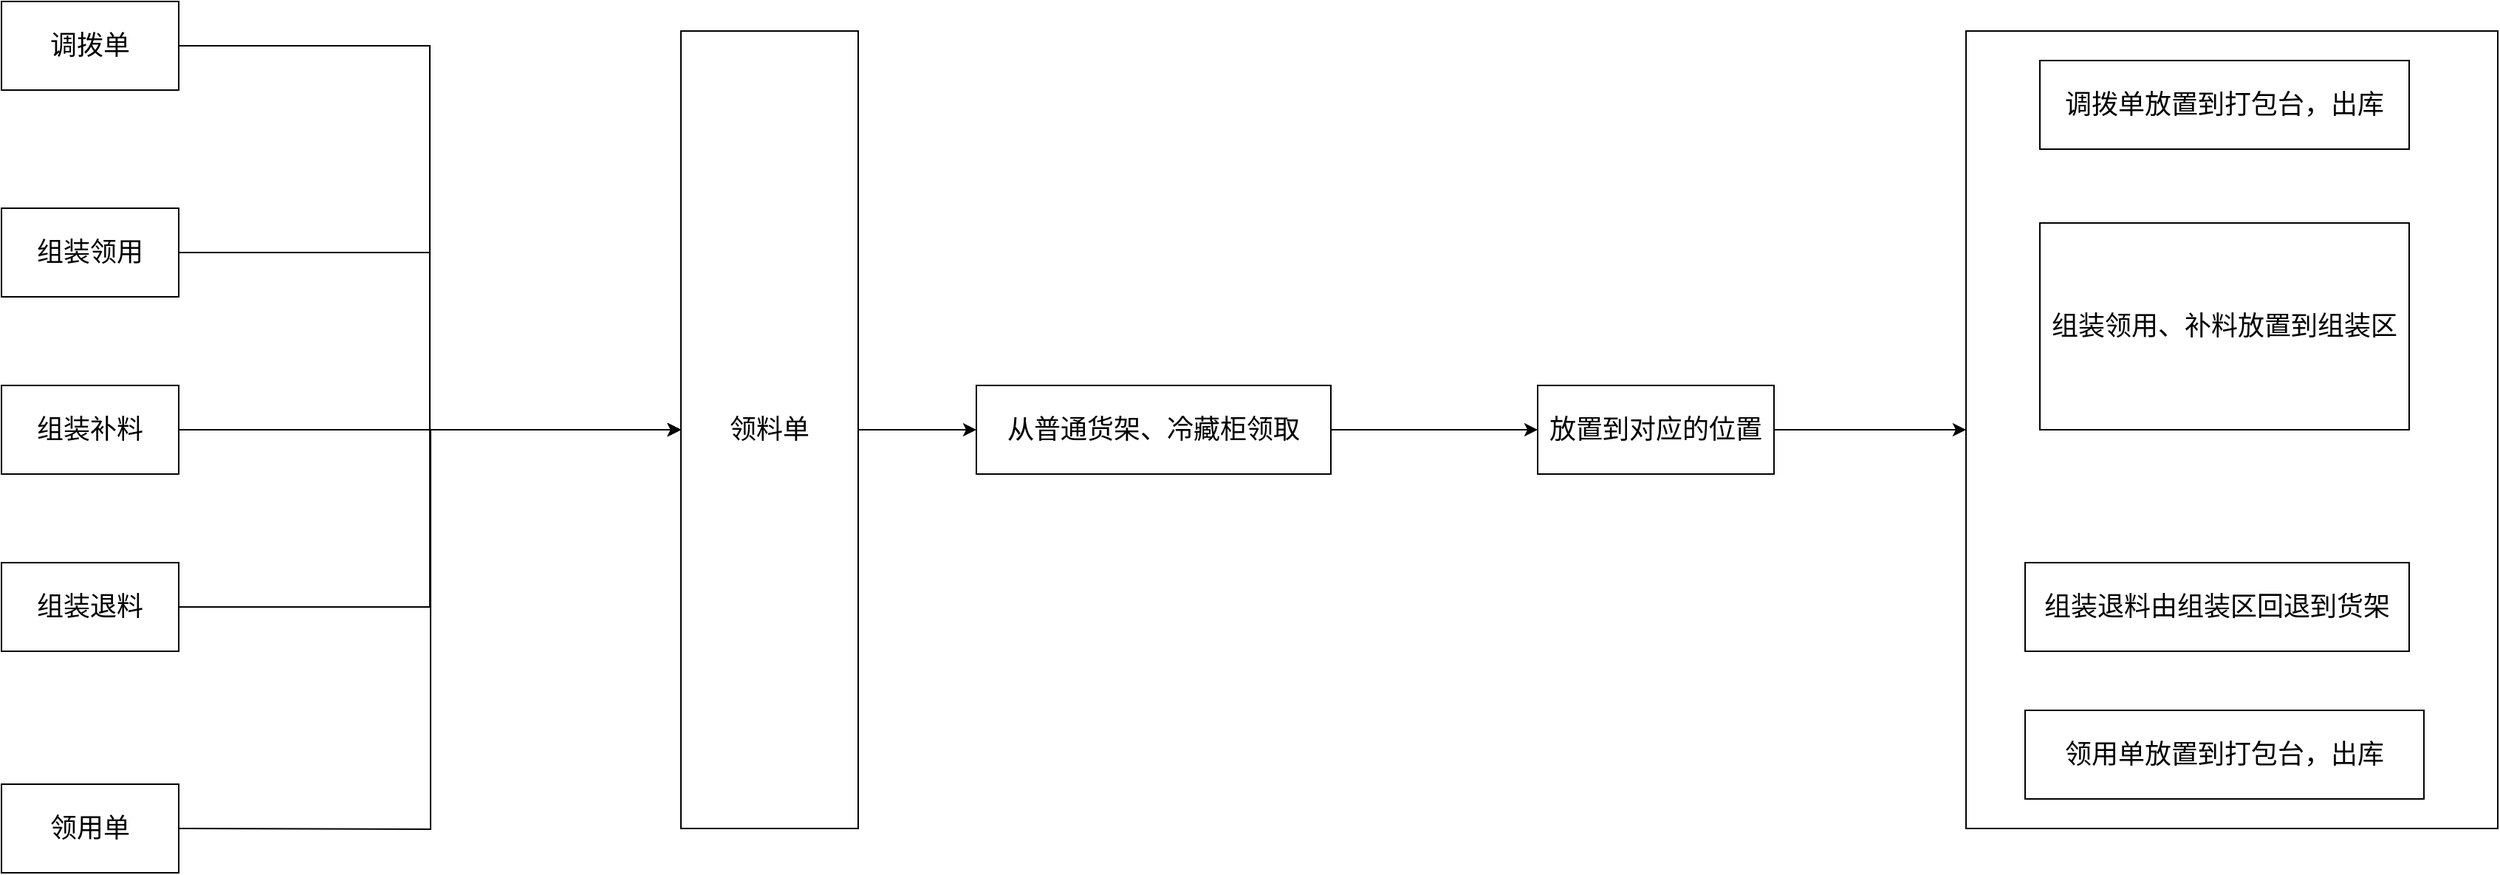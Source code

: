<mxfile version="16.5.6" type="github">
  <diagram id="_NanasBd7DskEwAItulO" name="第 1 页">
    <mxGraphModel dx="2249" dy="-407" grid="1" gridSize="10" guides="1" tooltips="1" connect="1" arrows="1" fold="1" page="1" pageScale="1" pageWidth="827" pageHeight="1169" math="0" shadow="0">
      <root>
        <mxCell id="0" />
        <mxCell id="1" parent="0" />
        <mxCell id="WW9apbDpvwme33v-bASk-1" value="" style="edgeStyle=orthogonalEdgeStyle;rounded=0;orthogonalLoop=1;jettySize=auto;html=1;fontSize=18;" edge="1" parent="1" source="WW9apbDpvwme33v-bASk-2" target="WW9apbDpvwme33v-bASk-13">
          <mxGeometry relative="1" as="geometry" />
        </mxCell>
        <mxCell id="WW9apbDpvwme33v-bASk-2" value="领料单" style="rounded=0;whiteSpace=wrap;html=1;fontSize=18;" vertex="1" parent="1">
          <mxGeometry x="10" y="1380" width="120" height="540" as="geometry" />
        </mxCell>
        <mxCell id="WW9apbDpvwme33v-bASk-3" style="edgeStyle=orthogonalEdgeStyle;rounded=0;orthogonalLoop=1;jettySize=auto;html=1;entryX=0;entryY=0.5;entryDx=0;entryDy=0;fontSize=18;" edge="1" parent="1" source="WW9apbDpvwme33v-bASk-4" target="WW9apbDpvwme33v-bASk-2">
          <mxGeometry relative="1" as="geometry" />
        </mxCell>
        <mxCell id="WW9apbDpvwme33v-bASk-4" value="调拨单" style="rounded=0;whiteSpace=wrap;html=1;fontSize=18;" vertex="1" parent="1">
          <mxGeometry x="-450" y="1360" width="120" height="60" as="geometry" />
        </mxCell>
        <mxCell id="WW9apbDpvwme33v-bASk-5" style="edgeStyle=orthogonalEdgeStyle;rounded=0;orthogonalLoop=1;jettySize=auto;html=1;entryX=0;entryY=0.5;entryDx=0;entryDy=0;fontSize=18;" edge="1" parent="1" source="WW9apbDpvwme33v-bASk-6" target="WW9apbDpvwme33v-bASk-2">
          <mxGeometry relative="1" as="geometry" />
        </mxCell>
        <mxCell id="WW9apbDpvwme33v-bASk-6" value="组装领用" style="rounded=0;whiteSpace=wrap;html=1;fontSize=18;" vertex="1" parent="1">
          <mxGeometry x="-450" y="1500" width="120" height="60" as="geometry" />
        </mxCell>
        <mxCell id="WW9apbDpvwme33v-bASk-7" style="edgeStyle=orthogonalEdgeStyle;rounded=0;orthogonalLoop=1;jettySize=auto;html=1;entryX=0;entryY=0.5;entryDx=0;entryDy=0;fontSize=18;" edge="1" parent="1" source="WW9apbDpvwme33v-bASk-8" target="WW9apbDpvwme33v-bASk-2">
          <mxGeometry relative="1" as="geometry" />
        </mxCell>
        <mxCell id="WW9apbDpvwme33v-bASk-8" value="组装补料" style="rounded=0;whiteSpace=wrap;html=1;fontSize=18;" vertex="1" parent="1">
          <mxGeometry x="-450" y="1620" width="120" height="60" as="geometry" />
        </mxCell>
        <mxCell id="WW9apbDpvwme33v-bASk-9" style="edgeStyle=orthogonalEdgeStyle;rounded=0;orthogonalLoop=1;jettySize=auto;html=1;entryX=0;entryY=0.5;entryDx=0;entryDy=0;fontSize=18;" edge="1" parent="1" source="WW9apbDpvwme33v-bASk-10" target="WW9apbDpvwme33v-bASk-2">
          <mxGeometry relative="1" as="geometry" />
        </mxCell>
        <mxCell id="WW9apbDpvwme33v-bASk-10" value="组装退料" style="rounded=0;whiteSpace=wrap;html=1;fontSize=18;" vertex="1" parent="1">
          <mxGeometry x="-450" y="1740" width="120" height="60" as="geometry" />
        </mxCell>
        <mxCell id="WW9apbDpvwme33v-bASk-11" style="edgeStyle=orthogonalEdgeStyle;rounded=0;orthogonalLoop=1;jettySize=auto;html=1;entryX=0;entryY=0.5;entryDx=0;entryDy=0;fontSize=18;" edge="1" parent="1" target="WW9apbDpvwme33v-bASk-2">
          <mxGeometry relative="1" as="geometry">
            <mxPoint x="-330" y="1920" as="sourcePoint" />
          </mxGeometry>
        </mxCell>
        <mxCell id="WW9apbDpvwme33v-bASk-12" value="" style="edgeStyle=orthogonalEdgeStyle;rounded=0;orthogonalLoop=1;jettySize=auto;html=1;fontSize=18;" edge="1" parent="1" source="WW9apbDpvwme33v-bASk-13" target="WW9apbDpvwme33v-bASk-15">
          <mxGeometry relative="1" as="geometry" />
        </mxCell>
        <mxCell id="WW9apbDpvwme33v-bASk-13" value="从普通货架、冷藏柜领取" style="whiteSpace=wrap;html=1;fontSize=18;rounded=0;" vertex="1" parent="1">
          <mxGeometry x="210" y="1620" width="240" height="60" as="geometry" />
        </mxCell>
        <mxCell id="WW9apbDpvwme33v-bASk-14" style="edgeStyle=orthogonalEdgeStyle;rounded=0;orthogonalLoop=1;jettySize=auto;html=1;entryX=0;entryY=0.5;entryDx=0;entryDy=0;fontSize=18;" edge="1" parent="1" source="WW9apbDpvwme33v-bASk-15" target="WW9apbDpvwme33v-bASk-16">
          <mxGeometry relative="1" as="geometry" />
        </mxCell>
        <mxCell id="WW9apbDpvwme33v-bASk-15" value="放置到对应的位置" style="whiteSpace=wrap;html=1;fontSize=18;rounded=0;" vertex="1" parent="1">
          <mxGeometry x="590" y="1620" width="160" height="60" as="geometry" />
        </mxCell>
        <mxCell id="WW9apbDpvwme33v-bASk-16" value="" style="rounded=0;whiteSpace=wrap;html=1;fontSize=18;" vertex="1" parent="1">
          <mxGeometry x="880" y="1380" width="360" height="540" as="geometry" />
        </mxCell>
        <mxCell id="WW9apbDpvwme33v-bASk-17" value="领用单放置到打包台，出库" style="rounded=0;whiteSpace=wrap;html=1;fontSize=18;" vertex="1" parent="1">
          <mxGeometry x="920" y="1840" width="270" height="60" as="geometry" />
        </mxCell>
        <mxCell id="WW9apbDpvwme33v-bASk-18" value="调拨单放置到打包台，出库" style="rounded=0;whiteSpace=wrap;html=1;fontSize=18;" vertex="1" parent="1">
          <mxGeometry x="930" y="1400" width="250" height="60" as="geometry" />
        </mxCell>
        <mxCell id="WW9apbDpvwme33v-bASk-19" value="组装领用、补料放置到组装区" style="rounded=0;whiteSpace=wrap;html=1;fontSize=18;" vertex="1" parent="1">
          <mxGeometry x="930" y="1510" width="250" height="140" as="geometry" />
        </mxCell>
        <mxCell id="WW9apbDpvwme33v-bASk-20" value="组装退料由组装区回退到货架" style="rounded=0;whiteSpace=wrap;html=1;fontSize=18;" vertex="1" parent="1">
          <mxGeometry x="920" y="1740" width="260" height="60" as="geometry" />
        </mxCell>
        <mxCell id="WW9apbDpvwme33v-bASk-21" value="领用单" style="rounded=0;whiteSpace=wrap;html=1;fontSize=18;" vertex="1" parent="1">
          <mxGeometry x="-450" y="1890" width="120" height="60" as="geometry" />
        </mxCell>
      </root>
    </mxGraphModel>
  </diagram>
</mxfile>
